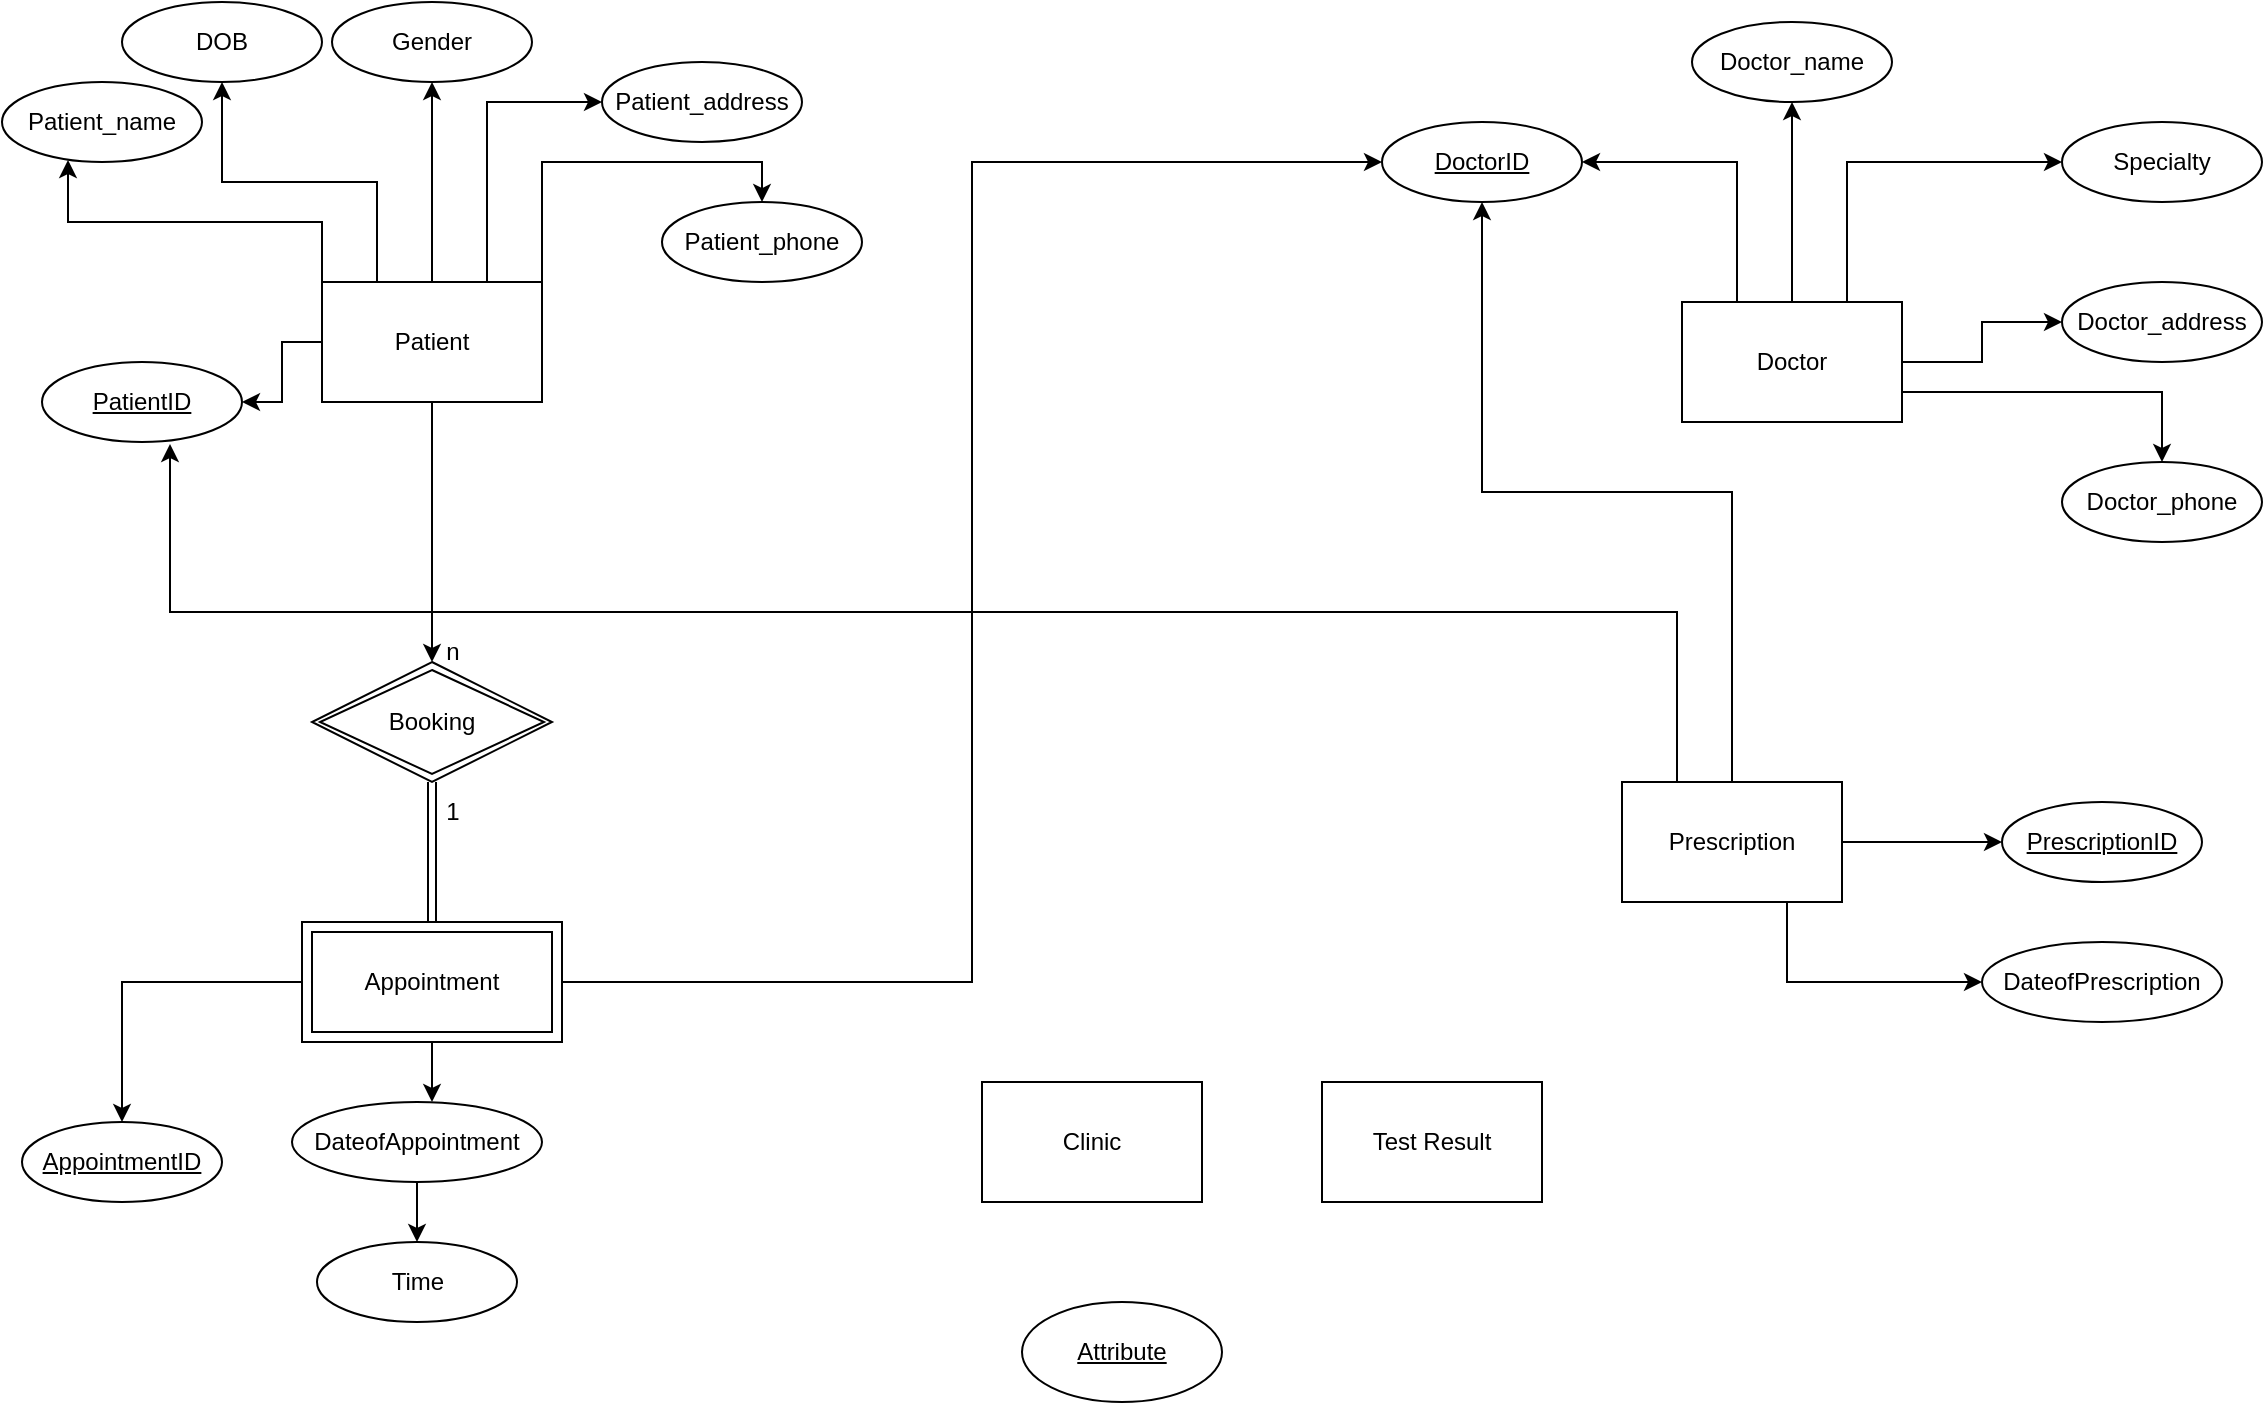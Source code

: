<mxfile version="21.2.1" type="github">
  <diagram id="R2lEEEUBdFMjLlhIrx00" name="Page-1">
    <mxGraphModel dx="2284" dy="758" grid="1" gridSize="10" guides="1" tooltips="1" connect="1" arrows="1" fold="1" page="1" pageScale="1" pageWidth="850" pageHeight="1100" math="0" shadow="0" extFonts="Permanent Marker^https://fonts.googleapis.com/css?family=Permanent+Marker">
      <root>
        <object label="" id="0">
          <mxCell />
        </object>
        <mxCell id="1" parent="0" />
        <mxCell id="efmjXE_ut0mCJMNtFDS2-12" style="edgeStyle=orthogonalEdgeStyle;rounded=0;orthogonalLoop=1;jettySize=auto;html=1;exitX=0;exitY=0;exitDx=0;exitDy=0;entryX=0.33;entryY=0.975;entryDx=0;entryDy=0;entryPerimeter=0;" edge="1" parent="1" source="efmjXE_ut0mCJMNtFDS2-1" target="efmjXE_ut0mCJMNtFDS2-11">
          <mxGeometry relative="1" as="geometry" />
        </mxCell>
        <mxCell id="efmjXE_ut0mCJMNtFDS2-17" style="edgeStyle=orthogonalEdgeStyle;rounded=0;orthogonalLoop=1;jettySize=auto;html=1;exitX=0.5;exitY=0;exitDx=0;exitDy=0;" edge="1" parent="1" source="efmjXE_ut0mCJMNtFDS2-1" target="efmjXE_ut0mCJMNtFDS2-14">
          <mxGeometry relative="1" as="geometry" />
        </mxCell>
        <mxCell id="efmjXE_ut0mCJMNtFDS2-19" style="edgeStyle=orthogonalEdgeStyle;rounded=0;orthogonalLoop=1;jettySize=auto;html=1;exitX=0;exitY=0.5;exitDx=0;exitDy=0;entryX=1;entryY=0.5;entryDx=0;entryDy=0;" edge="1" parent="1" source="efmjXE_ut0mCJMNtFDS2-1" target="efmjXE_ut0mCJMNtFDS2-7">
          <mxGeometry relative="1" as="geometry" />
        </mxCell>
        <mxCell id="efmjXE_ut0mCJMNtFDS2-21" style="edgeStyle=orthogonalEdgeStyle;rounded=0;orthogonalLoop=1;jettySize=auto;html=1;exitX=1;exitY=0;exitDx=0;exitDy=0;entryX=0.5;entryY=0;entryDx=0;entryDy=0;" edge="1" parent="1" source="efmjXE_ut0mCJMNtFDS2-1" target="efmjXE_ut0mCJMNtFDS2-20">
          <mxGeometry relative="1" as="geometry" />
        </mxCell>
        <mxCell id="efmjXE_ut0mCJMNtFDS2-31" style="edgeStyle=orthogonalEdgeStyle;rounded=0;orthogonalLoop=1;jettySize=auto;html=1;exitX=0.25;exitY=0;exitDx=0;exitDy=0;entryX=0.5;entryY=1;entryDx=0;entryDy=0;" edge="1" parent="1" source="efmjXE_ut0mCJMNtFDS2-1" target="efmjXE_ut0mCJMNtFDS2-15">
          <mxGeometry relative="1" as="geometry" />
        </mxCell>
        <mxCell id="efmjXE_ut0mCJMNtFDS2-53" style="edgeStyle=orthogonalEdgeStyle;rounded=0;orthogonalLoop=1;jettySize=auto;html=1;exitX=0.75;exitY=0;exitDx=0;exitDy=0;entryX=0;entryY=0.5;entryDx=0;entryDy=0;" edge="1" parent="1" source="efmjXE_ut0mCJMNtFDS2-1" target="efmjXE_ut0mCJMNtFDS2-13">
          <mxGeometry relative="1" as="geometry" />
        </mxCell>
        <mxCell id="efmjXE_ut0mCJMNtFDS2-67" style="edgeStyle=orthogonalEdgeStyle;rounded=0;orthogonalLoop=1;jettySize=auto;html=1;exitX=0.5;exitY=1;exitDx=0;exitDy=0;" edge="1" parent="1" source="efmjXE_ut0mCJMNtFDS2-1" target="efmjXE_ut0mCJMNtFDS2-66">
          <mxGeometry relative="1" as="geometry" />
        </mxCell>
        <mxCell id="efmjXE_ut0mCJMNtFDS2-1" value="Patient" style="whiteSpace=wrap;html=1;align=center;" vertex="1" parent="1">
          <mxGeometry x="-140" y="140" width="110" height="60" as="geometry" />
        </mxCell>
        <mxCell id="efmjXE_ut0mCJMNtFDS2-24" style="edgeStyle=orthogonalEdgeStyle;rounded=0;orthogonalLoop=1;jettySize=auto;html=1;exitX=0.25;exitY=0;exitDx=0;exitDy=0;entryX=1;entryY=0.5;entryDx=0;entryDy=0;" edge="1" parent="1" source="efmjXE_ut0mCJMNtFDS2-2" target="efmjXE_ut0mCJMNtFDS2-22">
          <mxGeometry relative="1" as="geometry" />
        </mxCell>
        <mxCell id="efmjXE_ut0mCJMNtFDS2-29" style="edgeStyle=orthogonalEdgeStyle;rounded=0;orthogonalLoop=1;jettySize=auto;html=1;exitX=0.5;exitY=0;exitDx=0;exitDy=0;entryX=0.5;entryY=1;entryDx=0;entryDy=0;" edge="1" parent="1" source="efmjXE_ut0mCJMNtFDS2-2" target="efmjXE_ut0mCJMNtFDS2-28">
          <mxGeometry relative="1" as="geometry" />
        </mxCell>
        <mxCell id="efmjXE_ut0mCJMNtFDS2-30" style="edgeStyle=orthogonalEdgeStyle;rounded=0;orthogonalLoop=1;jettySize=auto;html=1;exitX=0.75;exitY=0;exitDx=0;exitDy=0;entryX=0;entryY=0.5;entryDx=0;entryDy=0;" edge="1" parent="1" source="efmjXE_ut0mCJMNtFDS2-2" target="efmjXE_ut0mCJMNtFDS2-27">
          <mxGeometry relative="1" as="geometry" />
        </mxCell>
        <mxCell id="efmjXE_ut0mCJMNtFDS2-33" style="edgeStyle=orthogonalEdgeStyle;rounded=0;orthogonalLoop=1;jettySize=auto;html=1;exitX=1;exitY=0.75;exitDx=0;exitDy=0;entryX=0.5;entryY=0;entryDx=0;entryDy=0;" edge="1" parent="1" source="efmjXE_ut0mCJMNtFDS2-2" target="efmjXE_ut0mCJMNtFDS2-25">
          <mxGeometry relative="1" as="geometry" />
        </mxCell>
        <mxCell id="efmjXE_ut0mCJMNtFDS2-34" style="edgeStyle=orthogonalEdgeStyle;rounded=0;orthogonalLoop=1;jettySize=auto;html=1;exitX=1;exitY=0.5;exitDx=0;exitDy=0;entryX=0;entryY=0.5;entryDx=0;entryDy=0;" edge="1" parent="1" source="efmjXE_ut0mCJMNtFDS2-2" target="efmjXE_ut0mCJMNtFDS2-26">
          <mxGeometry relative="1" as="geometry" />
        </mxCell>
        <mxCell id="efmjXE_ut0mCJMNtFDS2-2" value="Doctor" style="whiteSpace=wrap;html=1;align=center;" vertex="1" parent="1">
          <mxGeometry x="540" y="150" width="110" height="60" as="geometry" />
        </mxCell>
        <mxCell id="efmjXE_ut0mCJMNtFDS2-4" value="Clinic" style="whiteSpace=wrap;html=1;align=center;" vertex="1" parent="1">
          <mxGeometry x="190" y="540" width="110" height="60" as="geometry" />
        </mxCell>
        <mxCell id="efmjXE_ut0mCJMNtFDS2-43" style="edgeStyle=orthogonalEdgeStyle;rounded=0;orthogonalLoop=1;jettySize=auto;html=1;exitX=1;exitY=0.5;exitDx=0;exitDy=0;entryX=0;entryY=0.5;entryDx=0;entryDy=0;" edge="1" parent="1" source="efmjXE_ut0mCJMNtFDS2-5" target="efmjXE_ut0mCJMNtFDS2-42">
          <mxGeometry relative="1" as="geometry" />
        </mxCell>
        <mxCell id="efmjXE_ut0mCJMNtFDS2-45" style="edgeStyle=orthogonalEdgeStyle;rounded=0;orthogonalLoop=1;jettySize=auto;html=1;exitX=0.75;exitY=1;exitDx=0;exitDy=0;entryX=0;entryY=0.5;entryDx=0;entryDy=0;" edge="1" parent="1" source="efmjXE_ut0mCJMNtFDS2-5" target="efmjXE_ut0mCJMNtFDS2-44">
          <mxGeometry relative="1" as="geometry" />
        </mxCell>
        <mxCell id="efmjXE_ut0mCJMNtFDS2-50" style="edgeStyle=orthogonalEdgeStyle;rounded=0;orthogonalLoop=1;jettySize=auto;html=1;exitX=0.5;exitY=0;exitDx=0;exitDy=0;entryX=0.5;entryY=1;entryDx=0;entryDy=0;" edge="1" parent="1" source="efmjXE_ut0mCJMNtFDS2-5" target="efmjXE_ut0mCJMNtFDS2-22">
          <mxGeometry relative="1" as="geometry" />
        </mxCell>
        <mxCell id="efmjXE_ut0mCJMNtFDS2-51" style="edgeStyle=orthogonalEdgeStyle;rounded=0;orthogonalLoop=1;jettySize=auto;html=1;exitX=0.25;exitY=0;exitDx=0;exitDy=0;entryX=0.64;entryY=1.025;entryDx=0;entryDy=0;entryPerimeter=0;" edge="1" parent="1" source="efmjXE_ut0mCJMNtFDS2-5" target="efmjXE_ut0mCJMNtFDS2-7">
          <mxGeometry relative="1" as="geometry" />
        </mxCell>
        <mxCell id="efmjXE_ut0mCJMNtFDS2-5" value="Prescription" style="whiteSpace=wrap;html=1;align=center;" vertex="1" parent="1">
          <mxGeometry x="510" y="390" width="110" height="60" as="geometry" />
        </mxCell>
        <mxCell id="efmjXE_ut0mCJMNtFDS2-6" value="Test Result" style="whiteSpace=wrap;html=1;align=center;" vertex="1" parent="1">
          <mxGeometry x="360" y="540" width="110" height="60" as="geometry" />
        </mxCell>
        <mxCell id="efmjXE_ut0mCJMNtFDS2-7" value="PatientID" style="ellipse;whiteSpace=wrap;html=1;align=center;fontStyle=4;" vertex="1" parent="1">
          <mxGeometry x="-280" y="180" width="100" height="40" as="geometry" />
        </mxCell>
        <mxCell id="efmjXE_ut0mCJMNtFDS2-11" value="Patient_name" style="ellipse;whiteSpace=wrap;html=1;align=center;" vertex="1" parent="1">
          <mxGeometry x="-300" y="40" width="100" height="40" as="geometry" />
        </mxCell>
        <mxCell id="efmjXE_ut0mCJMNtFDS2-13" value="Patient_address" style="ellipse;whiteSpace=wrap;html=1;align=center;" vertex="1" parent="1">
          <mxGeometry y="30" width="100" height="40" as="geometry" />
        </mxCell>
        <mxCell id="efmjXE_ut0mCJMNtFDS2-14" value="Gender" style="ellipse;whiteSpace=wrap;html=1;align=center;" vertex="1" parent="1">
          <mxGeometry x="-135" width="100" height="40" as="geometry" />
        </mxCell>
        <mxCell id="efmjXE_ut0mCJMNtFDS2-15" value="DOB" style="ellipse;whiteSpace=wrap;html=1;align=center;" vertex="1" parent="1">
          <mxGeometry x="-240" width="100" height="40" as="geometry" />
        </mxCell>
        <mxCell id="efmjXE_ut0mCJMNtFDS2-20" value="Patient_phone" style="ellipse;whiteSpace=wrap;html=1;align=center;" vertex="1" parent="1">
          <mxGeometry x="30" y="100" width="100" height="40" as="geometry" />
        </mxCell>
        <mxCell id="efmjXE_ut0mCJMNtFDS2-22" value="DoctorID" style="ellipse;whiteSpace=wrap;html=1;align=center;fontStyle=4;" vertex="1" parent="1">
          <mxGeometry x="390" y="60" width="100" height="40" as="geometry" />
        </mxCell>
        <mxCell id="efmjXE_ut0mCJMNtFDS2-25" value="Doctor_phone" style="ellipse;whiteSpace=wrap;html=1;align=center;" vertex="1" parent="1">
          <mxGeometry x="730" y="230" width="100" height="40" as="geometry" />
        </mxCell>
        <mxCell id="efmjXE_ut0mCJMNtFDS2-26" value="Doctor_address" style="ellipse;whiteSpace=wrap;html=1;align=center;" vertex="1" parent="1">
          <mxGeometry x="730" y="140" width="100" height="40" as="geometry" />
        </mxCell>
        <mxCell id="efmjXE_ut0mCJMNtFDS2-27" value="Specialty" style="ellipse;whiteSpace=wrap;html=1;align=center;" vertex="1" parent="1">
          <mxGeometry x="730" y="60" width="100" height="40" as="geometry" />
        </mxCell>
        <mxCell id="efmjXE_ut0mCJMNtFDS2-28" value="Doctor_name" style="ellipse;whiteSpace=wrap;html=1;align=center;" vertex="1" parent="1">
          <mxGeometry x="545" y="10" width="100" height="40" as="geometry" />
        </mxCell>
        <mxCell id="efmjXE_ut0mCJMNtFDS2-35" value="Attribute" style="ellipse;whiteSpace=wrap;html=1;align=center;fontStyle=4;" vertex="1" parent="1">
          <mxGeometry x="210" y="650" width="100" height="50" as="geometry" />
        </mxCell>
        <mxCell id="efmjXE_ut0mCJMNtFDS2-36" value="AppointmentID" style="ellipse;whiteSpace=wrap;html=1;align=center;fontStyle=4;" vertex="1" parent="1">
          <mxGeometry x="-290" y="560" width="100" height="40" as="geometry" />
        </mxCell>
        <mxCell id="efmjXE_ut0mCJMNtFDS2-38" value="Time" style="ellipse;whiteSpace=wrap;html=1;align=center;" vertex="1" parent="1">
          <mxGeometry x="-142.5" y="620" width="100" height="40" as="geometry" />
        </mxCell>
        <mxCell id="efmjXE_ut0mCJMNtFDS2-41" style="edgeStyle=orthogonalEdgeStyle;rounded=0;orthogonalLoop=1;jettySize=auto;html=1;exitX=0.5;exitY=1;exitDx=0;exitDy=0;entryX=0.5;entryY=0;entryDx=0;entryDy=0;" edge="1" parent="1" source="efmjXE_ut0mCJMNtFDS2-39" target="efmjXE_ut0mCJMNtFDS2-38">
          <mxGeometry relative="1" as="geometry" />
        </mxCell>
        <mxCell id="efmjXE_ut0mCJMNtFDS2-39" value="DateofAppointment" style="ellipse;whiteSpace=wrap;html=1;align=center;" vertex="1" parent="1">
          <mxGeometry x="-155" y="550" width="125" height="40" as="geometry" />
        </mxCell>
        <mxCell id="efmjXE_ut0mCJMNtFDS2-42" value="PrescriptionID" style="ellipse;whiteSpace=wrap;html=1;align=center;fontStyle=4;" vertex="1" parent="1">
          <mxGeometry x="700" y="400" width="100" height="40" as="geometry" />
        </mxCell>
        <mxCell id="efmjXE_ut0mCJMNtFDS2-44" value="DateofPrescription" style="ellipse;whiteSpace=wrap;html=1;align=center;" vertex="1" parent="1">
          <mxGeometry x="690" y="470" width="120" height="40" as="geometry" />
        </mxCell>
        <mxCell id="efmjXE_ut0mCJMNtFDS2-58" value="n" style="text;html=1;align=center;verticalAlign=middle;resizable=0;points=[];autosize=1;strokeColor=none;fillColor=none;" vertex="1" parent="1">
          <mxGeometry x="-90" y="310" width="30" height="30" as="geometry" />
        </mxCell>
        <mxCell id="efmjXE_ut0mCJMNtFDS2-60" value="1" style="text;html=1;align=center;verticalAlign=middle;resizable=0;points=[];autosize=1;strokeColor=none;fillColor=none;" vertex="1" parent="1">
          <mxGeometry x="-90" y="390" width="30" height="30" as="geometry" />
        </mxCell>
        <mxCell id="efmjXE_ut0mCJMNtFDS2-62" style="edgeStyle=orthogonalEdgeStyle;rounded=0;orthogonalLoop=1;jettySize=auto;html=1;exitX=1;exitY=0.5;exitDx=0;exitDy=0;entryX=0;entryY=0.5;entryDx=0;entryDy=0;" edge="1" parent="1" source="efmjXE_ut0mCJMNtFDS2-61" target="efmjXE_ut0mCJMNtFDS2-22">
          <mxGeometry relative="1" as="geometry" />
        </mxCell>
        <mxCell id="efmjXE_ut0mCJMNtFDS2-64" style="edgeStyle=orthogonalEdgeStyle;rounded=0;orthogonalLoop=1;jettySize=auto;html=1;exitX=0.5;exitY=1;exitDx=0;exitDy=0;entryX=0.56;entryY=0;entryDx=0;entryDy=0;entryPerimeter=0;" edge="1" parent="1" source="efmjXE_ut0mCJMNtFDS2-61" target="efmjXE_ut0mCJMNtFDS2-39">
          <mxGeometry relative="1" as="geometry" />
        </mxCell>
        <mxCell id="efmjXE_ut0mCJMNtFDS2-65" style="edgeStyle=orthogonalEdgeStyle;rounded=0;orthogonalLoop=1;jettySize=auto;html=1;exitX=0;exitY=0.5;exitDx=0;exitDy=0;entryX=0.5;entryY=0;entryDx=0;entryDy=0;" edge="1" parent="1" source="efmjXE_ut0mCJMNtFDS2-61" target="efmjXE_ut0mCJMNtFDS2-36">
          <mxGeometry relative="1" as="geometry" />
        </mxCell>
        <mxCell id="efmjXE_ut0mCJMNtFDS2-68" style="edgeStyle=orthogonalEdgeStyle;rounded=0;orthogonalLoop=1;jettySize=auto;html=1;exitX=0.5;exitY=0;exitDx=0;exitDy=0;entryX=0.5;entryY=1;entryDx=0;entryDy=0;shape=link;" edge="1" parent="1" source="efmjXE_ut0mCJMNtFDS2-61" target="efmjXE_ut0mCJMNtFDS2-66">
          <mxGeometry relative="1" as="geometry" />
        </mxCell>
        <mxCell id="efmjXE_ut0mCJMNtFDS2-61" value="Appointment" style="shape=ext;margin=3;double=1;whiteSpace=wrap;html=1;align=center;" vertex="1" parent="1">
          <mxGeometry x="-150" y="460" width="130" height="60" as="geometry" />
        </mxCell>
        <mxCell id="efmjXE_ut0mCJMNtFDS2-66" value="Booking" style="shape=rhombus;double=1;perimeter=rhombusPerimeter;whiteSpace=wrap;html=1;align=center;" vertex="1" parent="1">
          <mxGeometry x="-145" y="330" width="120" height="60" as="geometry" />
        </mxCell>
      </root>
    </mxGraphModel>
  </diagram>
</mxfile>
